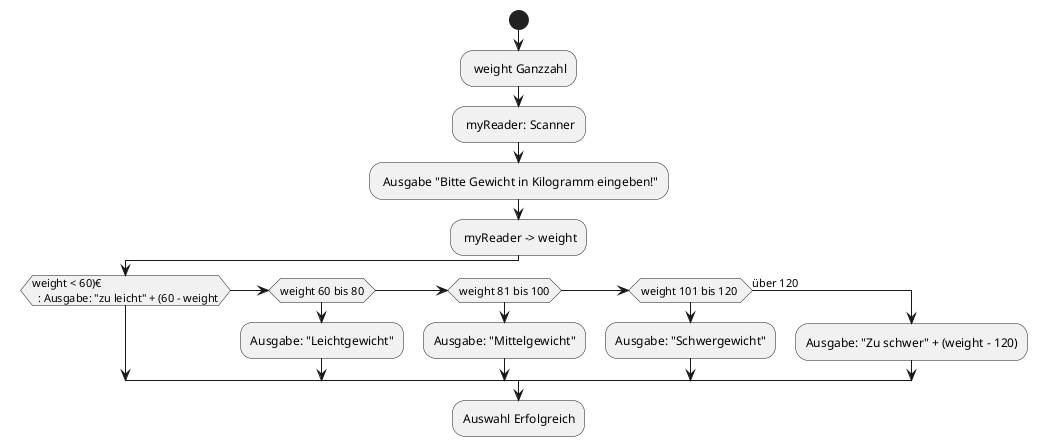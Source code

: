 @startuml
start
: weight Ganzzahl;
: myReader: Scanner;
: Ausgabe "Bitte Gewicht in Kilogramm eingeben!";
: myReader -> weight;
if (weight < 60)€
  : Ausgabe: "zu leicht" + (60 - weight);
elseif (weight 60 bis 80) then
  :Ausgabe: "Leichtgewicht";
elseif (weight 81 bis 100) then
  :Ausgabe: "Mittelgewicht";
elseif (weight 101 bis 120 ) then
:Ausgabe: "Schwergewicht";
else (über 120)
:Ausgabe: "Zu schwer" + (weight - 120);
endif
:Auswahl Erfolgreich;
@enduml